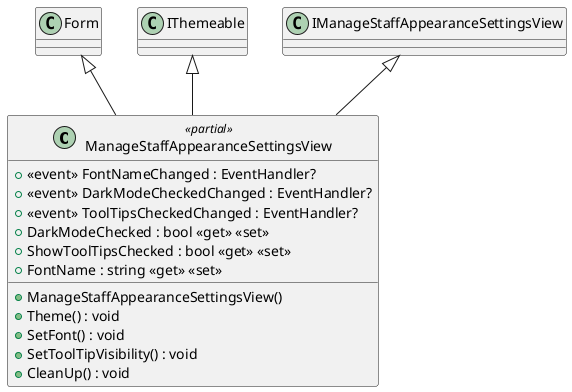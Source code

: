 @startuml
class ManageStaffAppearanceSettingsView <<partial>> {
    +  <<event>> FontNameChanged : EventHandler? 
    +  <<event>> DarkModeCheckedChanged : EventHandler? 
    +  <<event>> ToolTipsCheckedChanged : EventHandler? 
    + ManageStaffAppearanceSettingsView()
    + Theme() : void
    + SetFont() : void
    + SetToolTipVisibility() : void
    + DarkModeChecked : bool <<get>> <<set>>
    + ShowToolTipsChecked : bool <<get>> <<set>>
    + FontName : string <<get>> <<set>>
    + CleanUp() : void
}
Form <|-- ManageStaffAppearanceSettingsView
IThemeable <|-- ManageStaffAppearanceSettingsView
IManageStaffAppearanceSettingsView <|-- ManageStaffAppearanceSettingsView
@enduml
